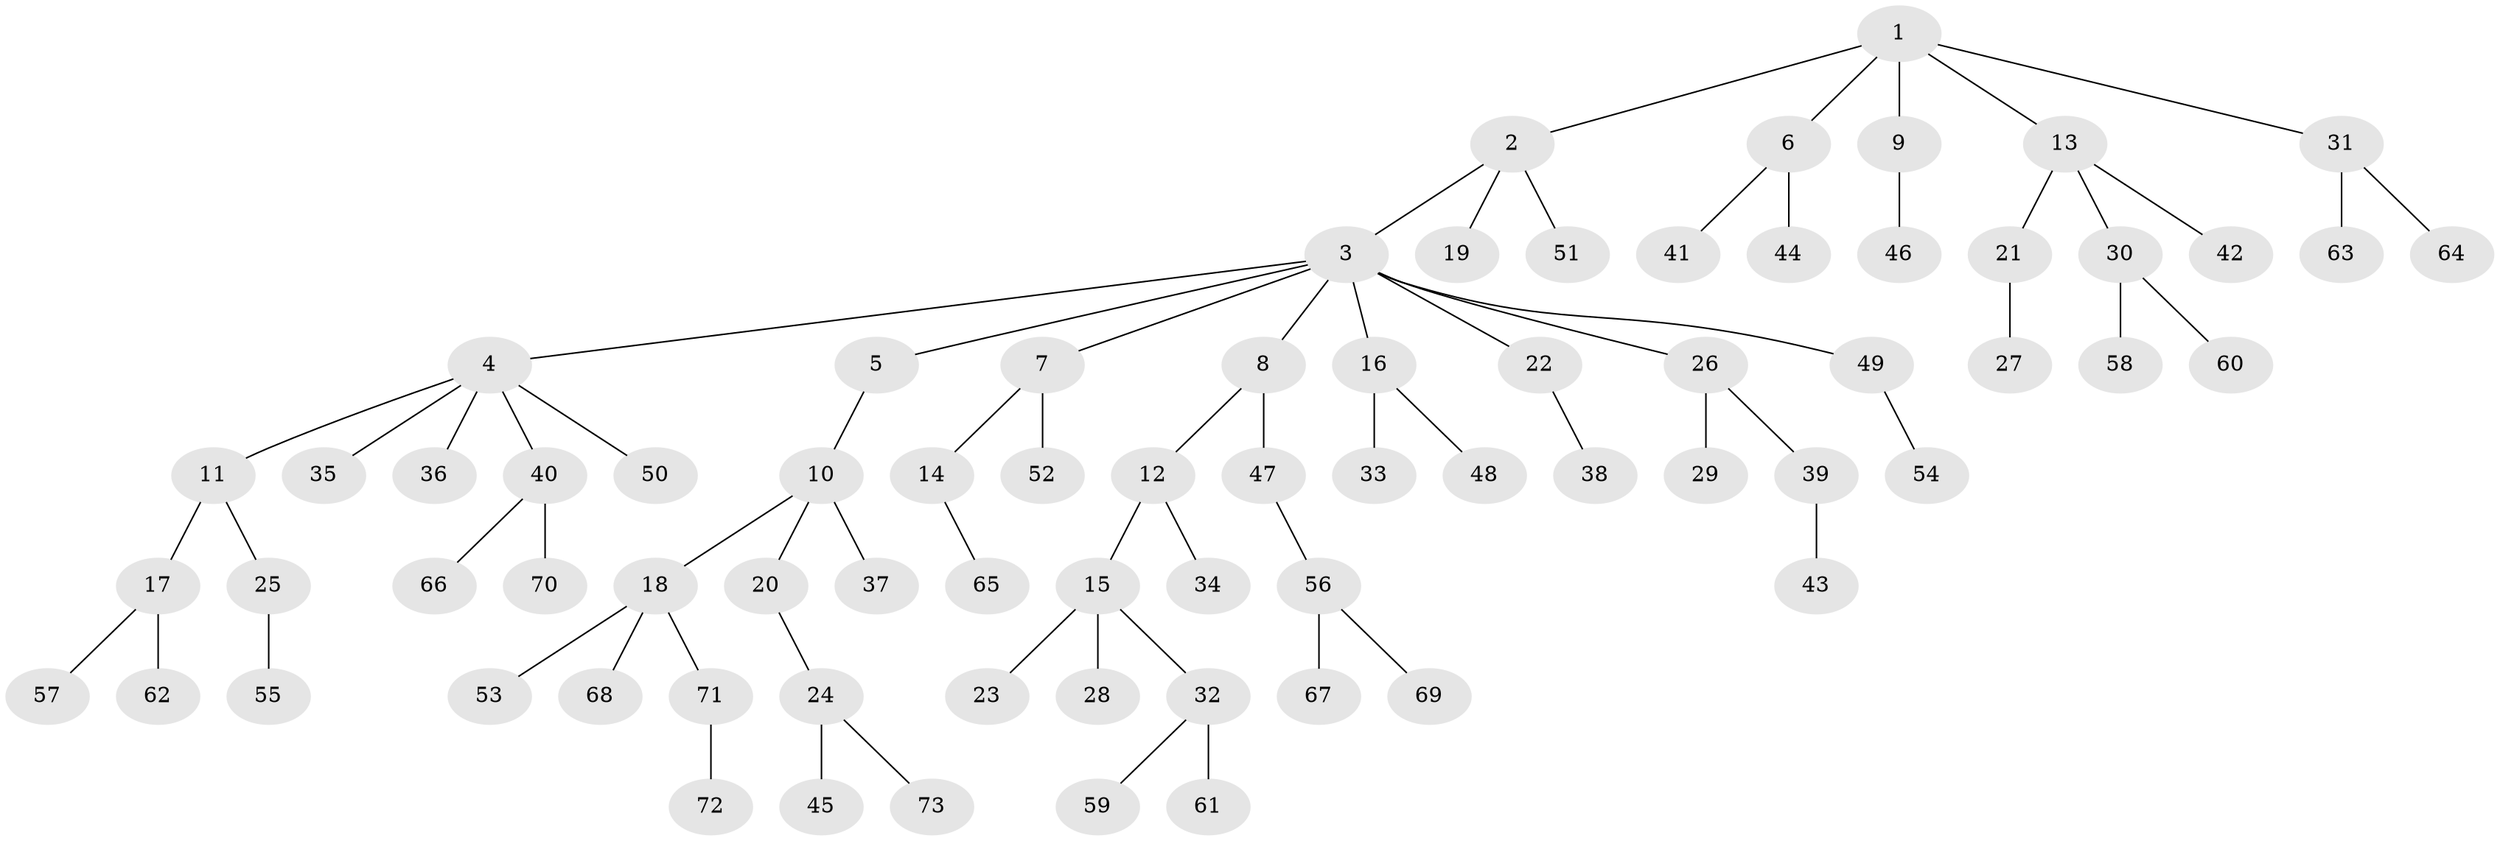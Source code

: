 // coarse degree distribution, {6: 0.041666666666666664, 3: 0.125, 9: 0.020833333333333332, 5: 0.020833333333333332, 2: 0.1875, 4: 0.020833333333333332, 1: 0.5833333333333334}
// Generated by graph-tools (version 1.1) at 2025/52/02/27/25 19:52:10]
// undirected, 73 vertices, 72 edges
graph export_dot {
graph [start="1"]
  node [color=gray90,style=filled];
  1;
  2;
  3;
  4;
  5;
  6;
  7;
  8;
  9;
  10;
  11;
  12;
  13;
  14;
  15;
  16;
  17;
  18;
  19;
  20;
  21;
  22;
  23;
  24;
  25;
  26;
  27;
  28;
  29;
  30;
  31;
  32;
  33;
  34;
  35;
  36;
  37;
  38;
  39;
  40;
  41;
  42;
  43;
  44;
  45;
  46;
  47;
  48;
  49;
  50;
  51;
  52;
  53;
  54;
  55;
  56;
  57;
  58;
  59;
  60;
  61;
  62;
  63;
  64;
  65;
  66;
  67;
  68;
  69;
  70;
  71;
  72;
  73;
  1 -- 2;
  1 -- 6;
  1 -- 9;
  1 -- 13;
  1 -- 31;
  2 -- 3;
  2 -- 19;
  2 -- 51;
  3 -- 4;
  3 -- 5;
  3 -- 7;
  3 -- 8;
  3 -- 16;
  3 -- 22;
  3 -- 26;
  3 -- 49;
  4 -- 11;
  4 -- 35;
  4 -- 36;
  4 -- 40;
  4 -- 50;
  5 -- 10;
  6 -- 41;
  6 -- 44;
  7 -- 14;
  7 -- 52;
  8 -- 12;
  8 -- 47;
  9 -- 46;
  10 -- 18;
  10 -- 20;
  10 -- 37;
  11 -- 17;
  11 -- 25;
  12 -- 15;
  12 -- 34;
  13 -- 21;
  13 -- 30;
  13 -- 42;
  14 -- 65;
  15 -- 23;
  15 -- 28;
  15 -- 32;
  16 -- 33;
  16 -- 48;
  17 -- 57;
  17 -- 62;
  18 -- 53;
  18 -- 68;
  18 -- 71;
  20 -- 24;
  21 -- 27;
  22 -- 38;
  24 -- 45;
  24 -- 73;
  25 -- 55;
  26 -- 29;
  26 -- 39;
  30 -- 58;
  30 -- 60;
  31 -- 63;
  31 -- 64;
  32 -- 59;
  32 -- 61;
  39 -- 43;
  40 -- 66;
  40 -- 70;
  47 -- 56;
  49 -- 54;
  56 -- 67;
  56 -- 69;
  71 -- 72;
}
